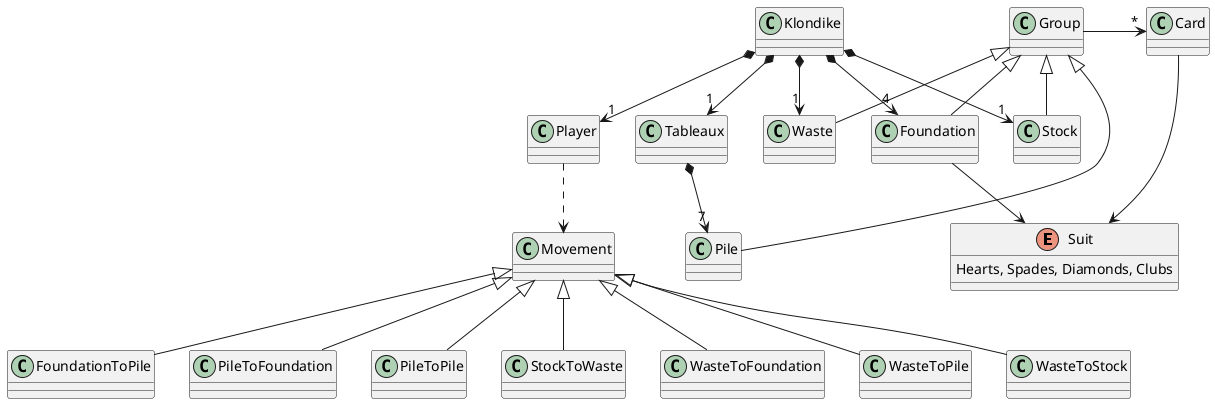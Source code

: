 @startuml DomainModel

enum Suit {
 Hearts, Spades, Diamonds, Clubs
}

Card --> Suit

Group -> "*" Card
Group <|-down- Pile
Group <|-down- Stock
Group <|-down- Waste
Group <|-down- Foundation


Tableaux *-down-> "7" Pile
Klondike *-down-> "1" Stock
Klondike *-down-> "1" Waste
Klondike *-down-> "1" Tableaux
Klondike *-down-> "4" Foundation
Klondike *-down-> "1" Player

Foundation --> Suit

Player..>Movement

Movement <|-- FoundationToPile
Movement <|-- PileToFoundation
Movement <|-- PileToPile
Movement <|-- StockToWaste
Movement <|-- WasteToFoundation
Movement <|-- WasteToPile
Movement <|-- WasteToStock

@enduml


